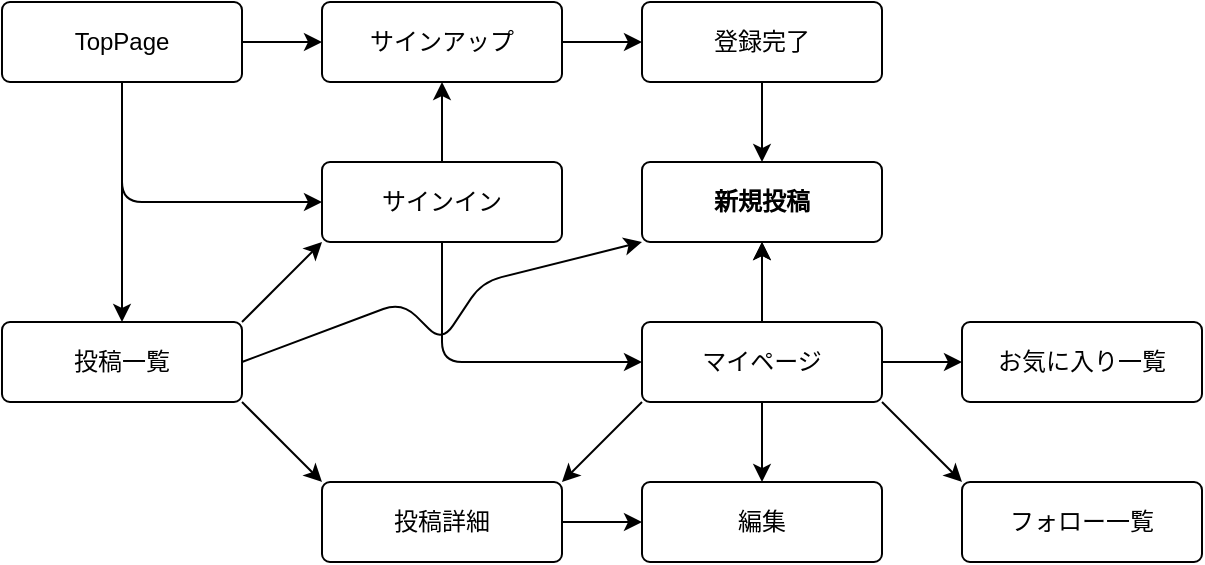 <mxfile>
    <diagram id="XUNiIZv6J_YwengEtY0B" name="ページ1">
        <mxGraphModel dx="1138" dy="464" grid="1" gridSize="10" guides="1" tooltips="1" connect="1" arrows="1" fold="1" page="1" pageScale="1" pageWidth="827" pageHeight="1169" math="0" shadow="0">
            <root>
                <mxCell id="0"/>
                <mxCell id="1" parent="0"/>
                <mxCell id="75" style="edgeStyle=none;html=1;exitX=1;exitY=0.5;exitDx=0;exitDy=0;entryX=0;entryY=0.5;entryDx=0;entryDy=0;" edge="1" parent="1" source="50" target="51">
                    <mxGeometry relative="1" as="geometry"/>
                </mxCell>
                <mxCell id="50" value="サインアップ" style="rounded=1;arcSize=10;whiteSpace=wrap;html=1;align=center;" vertex="1" parent="1">
                    <mxGeometry x="160" y="40" width="120" height="40" as="geometry"/>
                </mxCell>
                <mxCell id="76" style="edgeStyle=none;html=1;exitX=0.5;exitY=1;exitDx=0;exitDy=0;" edge="1" parent="1" source="51" target="57">
                    <mxGeometry relative="1" as="geometry"/>
                </mxCell>
                <mxCell id="51" value="登録完了" style="rounded=1;arcSize=10;whiteSpace=wrap;html=1;align=center;" vertex="1" parent="1">
                    <mxGeometry x="320" y="40" width="120" height="40" as="geometry"/>
                </mxCell>
                <mxCell id="78" style="edgeStyle=none;html=1;exitX=0.5;exitY=1;exitDx=0;exitDy=0;entryX=0;entryY=0.5;entryDx=0;entryDy=0;" edge="1" parent="1" source="54" target="56">
                    <mxGeometry relative="1" as="geometry">
                        <Array as="points">
                            <mxPoint x="220" y="220"/>
                        </Array>
                    </mxGeometry>
                </mxCell>
                <mxCell id="101" style="edgeStyle=none;html=1;exitX=0.5;exitY=0;exitDx=0;exitDy=0;entryX=0.5;entryY=1;entryDx=0;entryDy=0;" edge="1" parent="1" source="54" target="50">
                    <mxGeometry relative="1" as="geometry"/>
                </mxCell>
                <mxCell id="54" value="サインイン" style="rounded=1;arcSize=10;whiteSpace=wrap;html=1;align=center;" vertex="1" parent="1">
                    <mxGeometry x="160" y="120" width="120" height="40" as="geometry"/>
                </mxCell>
                <mxCell id="109" style="edgeStyle=none;html=1;exitX=1;exitY=0.5;exitDx=0;exitDy=0;" edge="1" parent="1" source="55" target="65">
                    <mxGeometry relative="1" as="geometry"/>
                </mxCell>
                <mxCell id="55" value="投稿詳細&lt;span style=&quot;color: rgba(0 , 0 , 0 , 0) ; font-family: monospace ; font-size: 0px&quot;&gt;%3CmxGraphModel%3E%3Croot%3E%3CmxCell%20id%3D%220%22%2F%3E%3CmxCell%20id%3D%221%22%20parent%3D%220%22%2F%3E%3CmxCell%20id%3D%222%22%20value%3D%22%E6%8A%95%E7%A8%BF%E4%B8%80%E8%A6%A7%22%20style%3D%22rounded%3D1%3BarcSize%3D10%3BwhiteSpace%3Dwrap%3Bhtml%3D1%3Balign%3Dcenter%3B%22%20vertex%3D%221%22%20parent%3D%221%22%3E%3CmxGeometry%20x%3D%22240%22%20y%3D%22240%22%20width%3D%22100%22%20height%3D%2240%22%20as%3D%22geometry%22%2F%3E%3C%2FmxCell%3E%3C%2Froot%3E%3C%2FmxGraphModel%3E&lt;/span&gt;" style="rounded=1;arcSize=10;whiteSpace=wrap;html=1;align=center;" vertex="1" parent="1">
                    <mxGeometry x="160" y="280" width="120" height="40" as="geometry"/>
                </mxCell>
                <mxCell id="79" style="edgeStyle=none;html=1;exitX=0.5;exitY=0;exitDx=0;exitDy=0;entryX=0.5;entryY=1;entryDx=0;entryDy=0;" edge="1" parent="1" source="56" target="57">
                    <mxGeometry relative="1" as="geometry"/>
                </mxCell>
                <mxCell id="80" style="edgeStyle=none;html=1;exitX=0;exitY=1;exitDx=0;exitDy=0;entryX=1;entryY=0;entryDx=0;entryDy=0;" edge="1" parent="1" source="56" target="55">
                    <mxGeometry relative="1" as="geometry"/>
                </mxCell>
                <mxCell id="91" value="" style="edgeStyle=none;html=1;" edge="1" parent="1" source="56" target="57">
                    <mxGeometry relative="1" as="geometry"/>
                </mxCell>
                <mxCell id="108" style="edgeStyle=none;html=1;exitX=0.5;exitY=1;exitDx=0;exitDy=0;entryX=0.5;entryY=0;entryDx=0;entryDy=0;" edge="1" parent="1" source="56" target="65">
                    <mxGeometry relative="1" as="geometry"/>
                </mxCell>
                <mxCell id="110" style="edgeStyle=none;html=1;exitX=1;exitY=0.5;exitDx=0;exitDy=0;" edge="1" parent="1" source="56" target="66">
                    <mxGeometry relative="1" as="geometry"/>
                </mxCell>
                <mxCell id="111" style="edgeStyle=none;html=1;exitX=1;exitY=1;exitDx=0;exitDy=0;entryX=0;entryY=0;entryDx=0;entryDy=0;" edge="1" parent="1" source="56" target="67">
                    <mxGeometry relative="1" as="geometry"/>
                </mxCell>
                <mxCell id="56" value="マイページ&lt;span style=&quot;color: rgba(0 , 0 , 0 , 0) ; font-family: monospace ; font-size: 0px&quot;&gt;%3CmxGraphModel%3E%3Croot%3E%3CmxCell%20id%3D%220%22%2F%3E%3CmxCell%20id%3D%221%22%20parent%3D%220%22%2F%3E%3CmxCell%20id%3D%222%22%20value%3D%22%E6%8A%95%E7%A8%BF%E8%A9%B3%E7%B4%B0%26lt%3Bspan%20style%3D%26quot%3Bcolor%3A%20rgba(0%20%2C%200%20%2C%200%20%2C%200)%20%3B%20font-family%3A%20monospace%20%3B%20font-size%3A%200px%26quot%3B%26gt%3B%253CmxGraphModel%253E%253Croot%253E%253CmxCell%2520id%253D%25220%2522%252F%253E%253CmxCell%2520id%253D%25221%2522%2520parent%253D%25220%2522%252F%253E%253CmxCell%2520id%253D%25222%2522%2520value%253D%2522%25E6%258A%2595%25E7%25A8%25BF%25E4%25B8%2580%25E8%25A6%25A7%2522%2520style%253D%2522rounded%253D1%253BarcSize%253D10%253BwhiteSpace%253Dwrap%253Bhtml%253D1%253Balign%253Dcenter%253B%2522%2520vertex%253D%25221%2522%2520parent%253D%25221%2522%253E%253CmxGeometry%2520x%253D%2522240%2522%2520y%253D%2522240%2522%2520width%253D%2522100%2522%2520height%253D%252240%2522%2520as%253D%2522geometry%2522%252F%253E%253C%252FmxCell%253E%253C%252Froot%253E%253C%252FmxGraphModel%253E%26lt%3B%2Fspan%26gt%3B%22%20style%3D%22rounded%3D1%3BarcSize%3D10%3BwhiteSpace%3Dwrap%3Bhtml%3D1%3Balign%3Dcenter%3B%22%20vertex%3D%221%22%20parent%3D%221%22%3E%3CmxGeometry%20x%3D%22400%22%20y%3D%22240%22%20width%3D%22100%22%20height%3D%2240%22%20as%3D%22geometry%22%2F%3E%3C%2FmxCell%3E%3C%2Froot%3E%3C%2FmxGraphModel%3E&lt;/span&gt;" style="rounded=1;arcSize=10;whiteSpace=wrap;html=1;align=center;" vertex="1" parent="1">
                    <mxGeometry x="320" y="200" width="120" height="40" as="geometry"/>
                </mxCell>
                <mxCell id="57" value="新規投稿" style="rounded=1;arcSize=10;whiteSpace=wrap;html=1;align=center;fontStyle=1" vertex="1" parent="1">
                    <mxGeometry x="320" y="120" width="120" height="40" as="geometry"/>
                </mxCell>
                <mxCell id="65" value="編集" style="rounded=1;arcSize=10;whiteSpace=wrap;html=1;align=center;" vertex="1" parent="1">
                    <mxGeometry x="320" y="280" width="120" height="40" as="geometry"/>
                </mxCell>
                <mxCell id="66" value="お気に入り一覧" style="rounded=1;arcSize=10;whiteSpace=wrap;html=1;align=center;" vertex="1" parent="1">
                    <mxGeometry x="480" y="200" width="120" height="40" as="geometry"/>
                </mxCell>
                <mxCell id="67" value="フォロー一覧" style="rounded=1;arcSize=10;whiteSpace=wrap;html=1;align=center;" vertex="1" parent="1">
                    <mxGeometry x="480" y="280" width="120" height="40" as="geometry"/>
                </mxCell>
                <mxCell id="95" style="edgeStyle=none;html=1;exitX=1;exitY=0.5;exitDx=0;exitDy=0;entryX=0;entryY=0.5;entryDx=0;entryDy=0;" edge="1" parent="1" source="94" target="50">
                    <mxGeometry relative="1" as="geometry"/>
                </mxCell>
                <mxCell id="98" style="edgeStyle=none;html=1;exitX=0.5;exitY=1;exitDx=0;exitDy=0;entryX=0;entryY=0.5;entryDx=0;entryDy=0;" edge="1" parent="1" source="94" target="54">
                    <mxGeometry relative="1" as="geometry">
                        <Array as="points">
                            <mxPoint x="60" y="140"/>
                        </Array>
                    </mxGeometry>
                </mxCell>
                <mxCell id="106" style="edgeStyle=none;html=1;exitX=0.5;exitY=1;exitDx=0;exitDy=0;entryX=0.5;entryY=0;entryDx=0;entryDy=0;" edge="1" parent="1" source="94" target="99">
                    <mxGeometry relative="1" as="geometry"/>
                </mxCell>
                <mxCell id="94" value="TopPage" style="rounded=1;arcSize=10;whiteSpace=wrap;html=1;align=center;" vertex="1" parent="1">
                    <mxGeometry y="40" width="120" height="40" as="geometry"/>
                </mxCell>
                <mxCell id="107" style="edgeStyle=none;html=1;exitX=1;exitY=1;exitDx=0;exitDy=0;entryX=0;entryY=0;entryDx=0;entryDy=0;" edge="1" parent="1" source="99" target="55">
                    <mxGeometry relative="1" as="geometry"/>
                </mxCell>
                <mxCell id="113" style="edgeStyle=none;html=1;exitX=1;exitY=0;exitDx=0;exitDy=0;entryX=0;entryY=1;entryDx=0;entryDy=0;" edge="1" parent="1" source="99" target="54">
                    <mxGeometry relative="1" as="geometry"/>
                </mxCell>
                <mxCell id="114" style="edgeStyle=none;html=1;exitX=1;exitY=0.5;exitDx=0;exitDy=0;entryX=0;entryY=1;entryDx=0;entryDy=0;" edge="1" parent="1" source="99" target="57">
                    <mxGeometry relative="1" as="geometry">
                        <Array as="points">
                            <mxPoint x="200" y="190"/>
                            <mxPoint x="220" y="210"/>
                            <mxPoint x="240" y="180"/>
                        </Array>
                    </mxGeometry>
                </mxCell>
                <mxCell id="99" value="投稿一覧" style="rounded=1;arcSize=10;whiteSpace=wrap;html=1;align=center;" vertex="1" parent="1">
                    <mxGeometry y="200" width="120" height="40" as="geometry"/>
                </mxCell>
            </root>
        </mxGraphModel>
    </diagram>
</mxfile>